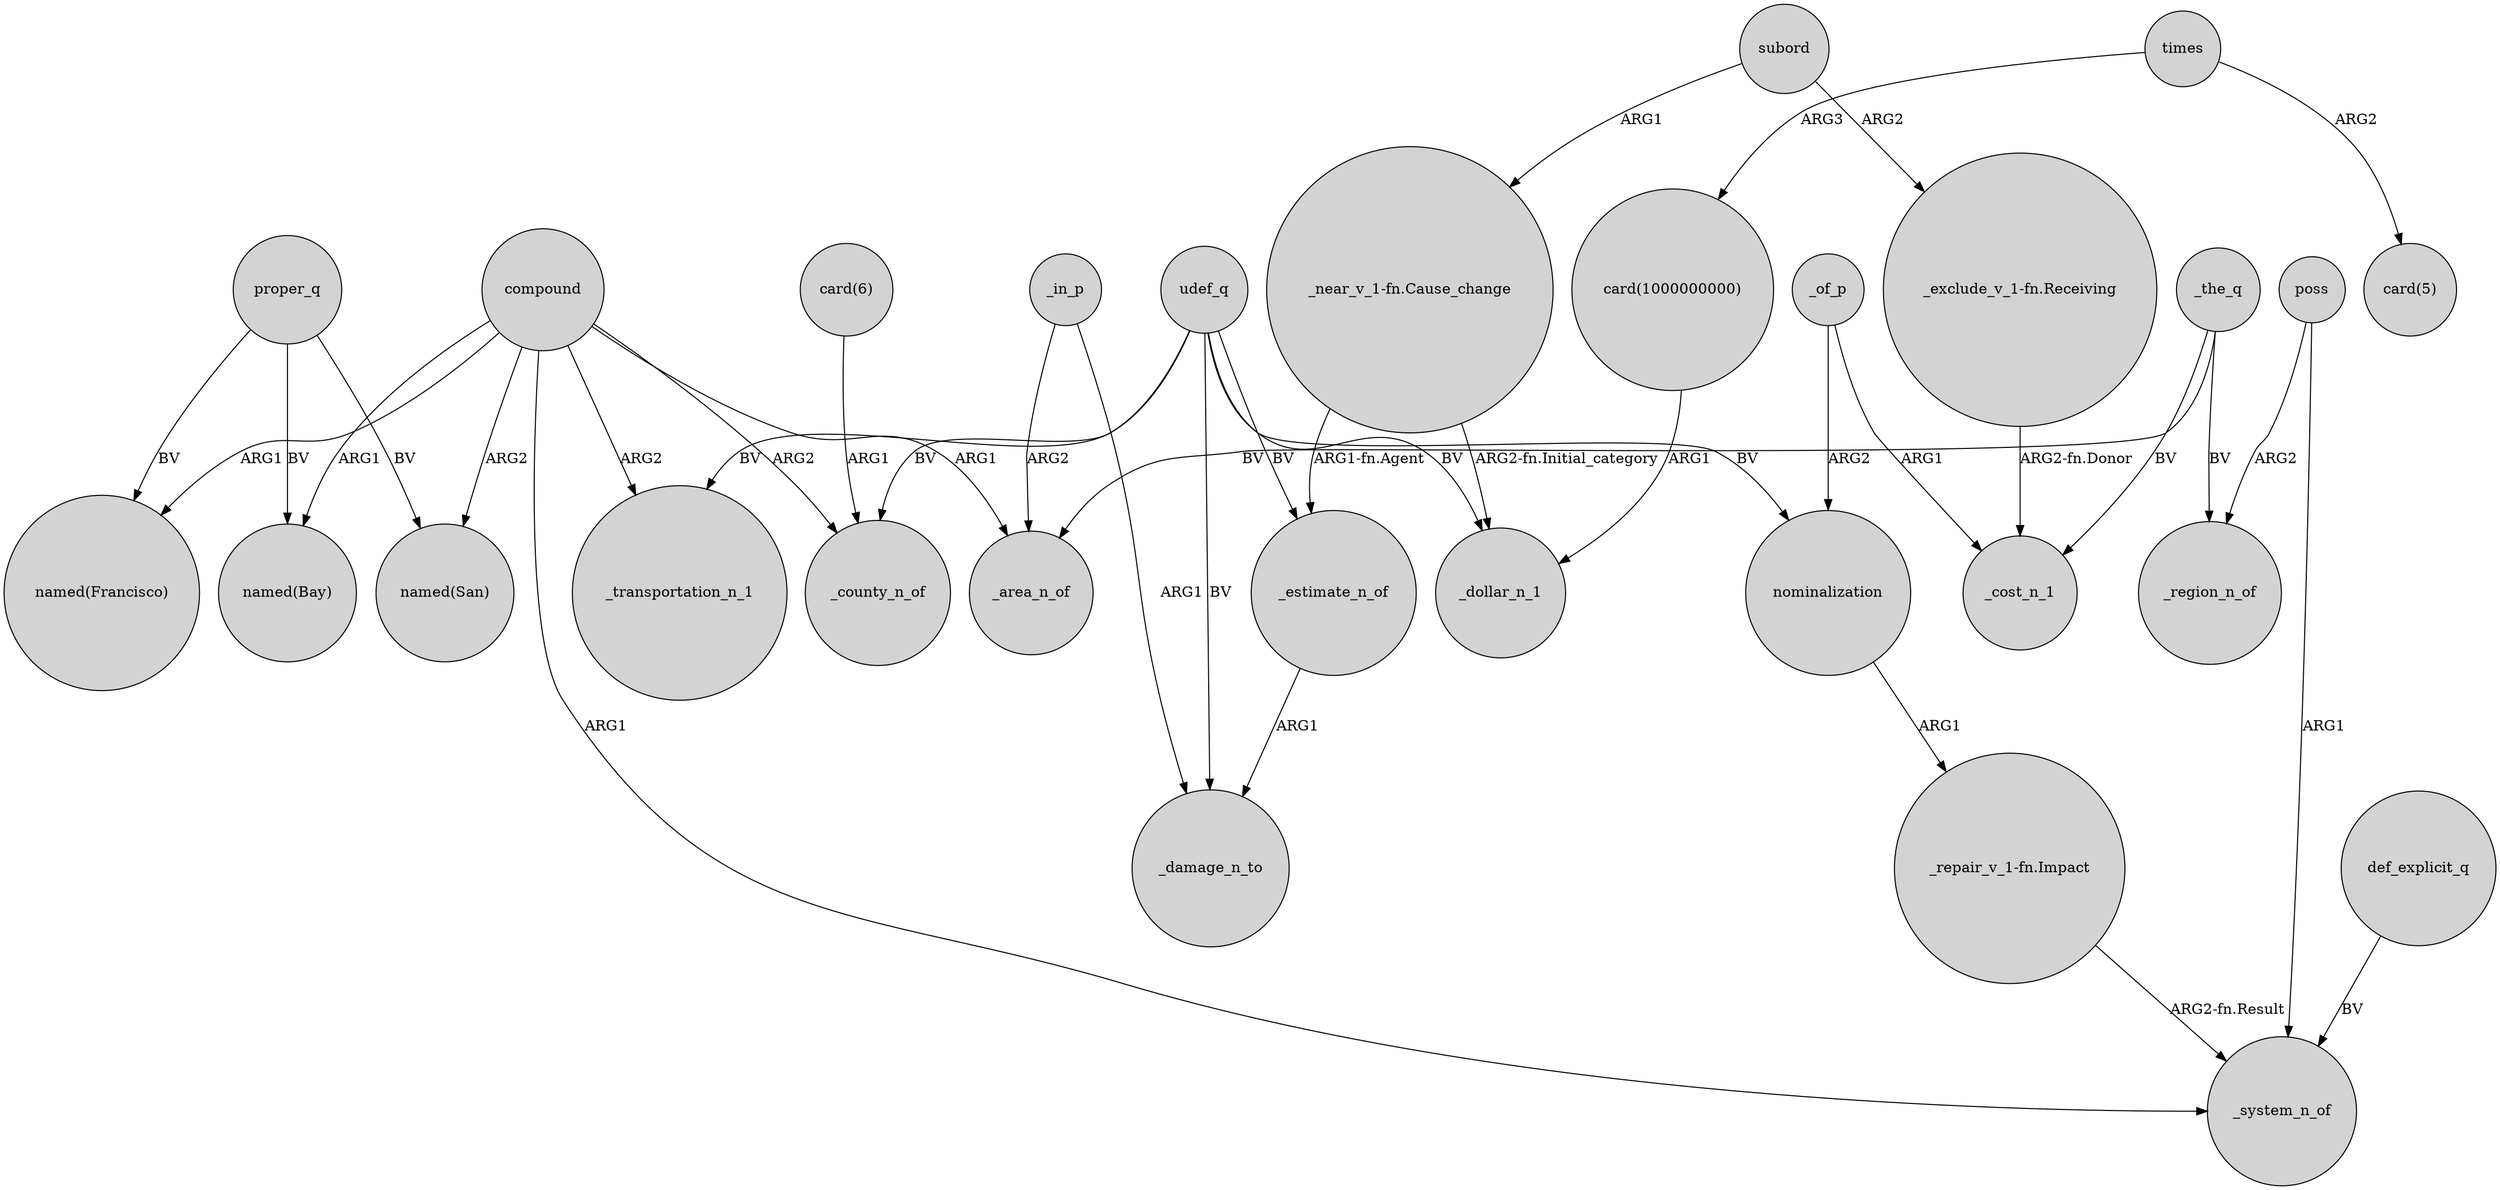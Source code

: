 digraph {
	node [shape=circle style=filled]
	"card(1000000000)" -> _dollar_n_1 [label=ARG1]
	proper_q -> "named(Bay)" [label=BV]
	compound -> _system_n_of [label=ARG1]
	udef_q -> _transportation_n_1 [label=BV]
	_the_q -> _region_n_of [label=BV]
	"_near_v_1-fn.Cause_change" -> _dollar_n_1 [label="ARG2-fn.Initial_category"]
	poss -> _system_n_of [label=ARG1]
	_the_q -> _area_n_of [label=BV]
	compound -> "named(Bay)" [label=ARG1]
	_of_p -> _cost_n_1 [label=ARG1]
	udef_q -> nominalization [label=BV]
	_the_q -> _cost_n_1 [label=BV]
	poss -> _region_n_of [label=ARG2]
	udef_q -> _estimate_n_of [label=BV]
	"_near_v_1-fn.Cause_change" -> _estimate_n_of [label="ARG1-fn.Agent"]
	times -> "card(1000000000)" [label=ARG3]
	_in_p -> _area_n_of [label=ARG2]
	udef_q -> _county_n_of [label=BV]
	times -> "card(5)" [label=ARG2]
	_of_p -> nominalization [label=ARG2]
	compound -> _area_n_of [label=ARG1]
	udef_q -> _damage_n_to [label=BV]
	"_repair_v_1-fn.Impact" -> _system_n_of [label="ARG2-fn.Result"]
	udef_q -> _dollar_n_1 [label=BV]
	"card(6)" -> _county_n_of [label=ARG1]
	_in_p -> _damage_n_to [label=ARG1]
	"_exclude_v_1-fn.Receiving" -> _cost_n_1 [label="ARG2-fn.Donor"]
	compound -> "named(Francisco)" [label=ARG1]
	nominalization -> "_repair_v_1-fn.Impact" [label=ARG1]
	subord -> "_exclude_v_1-fn.Receiving" [label=ARG2]
	compound -> "named(San)" [label=ARG2]
	compound -> _transportation_n_1 [label=ARG2]
	_estimate_n_of -> _damage_n_to [label=ARG1]
	proper_q -> "named(San)" [label=BV]
	proper_q -> "named(Francisco)" [label=BV]
	def_explicit_q -> _system_n_of [label=BV]
	compound -> _county_n_of [label=ARG2]
	subord -> "_near_v_1-fn.Cause_change" [label=ARG1]
}
